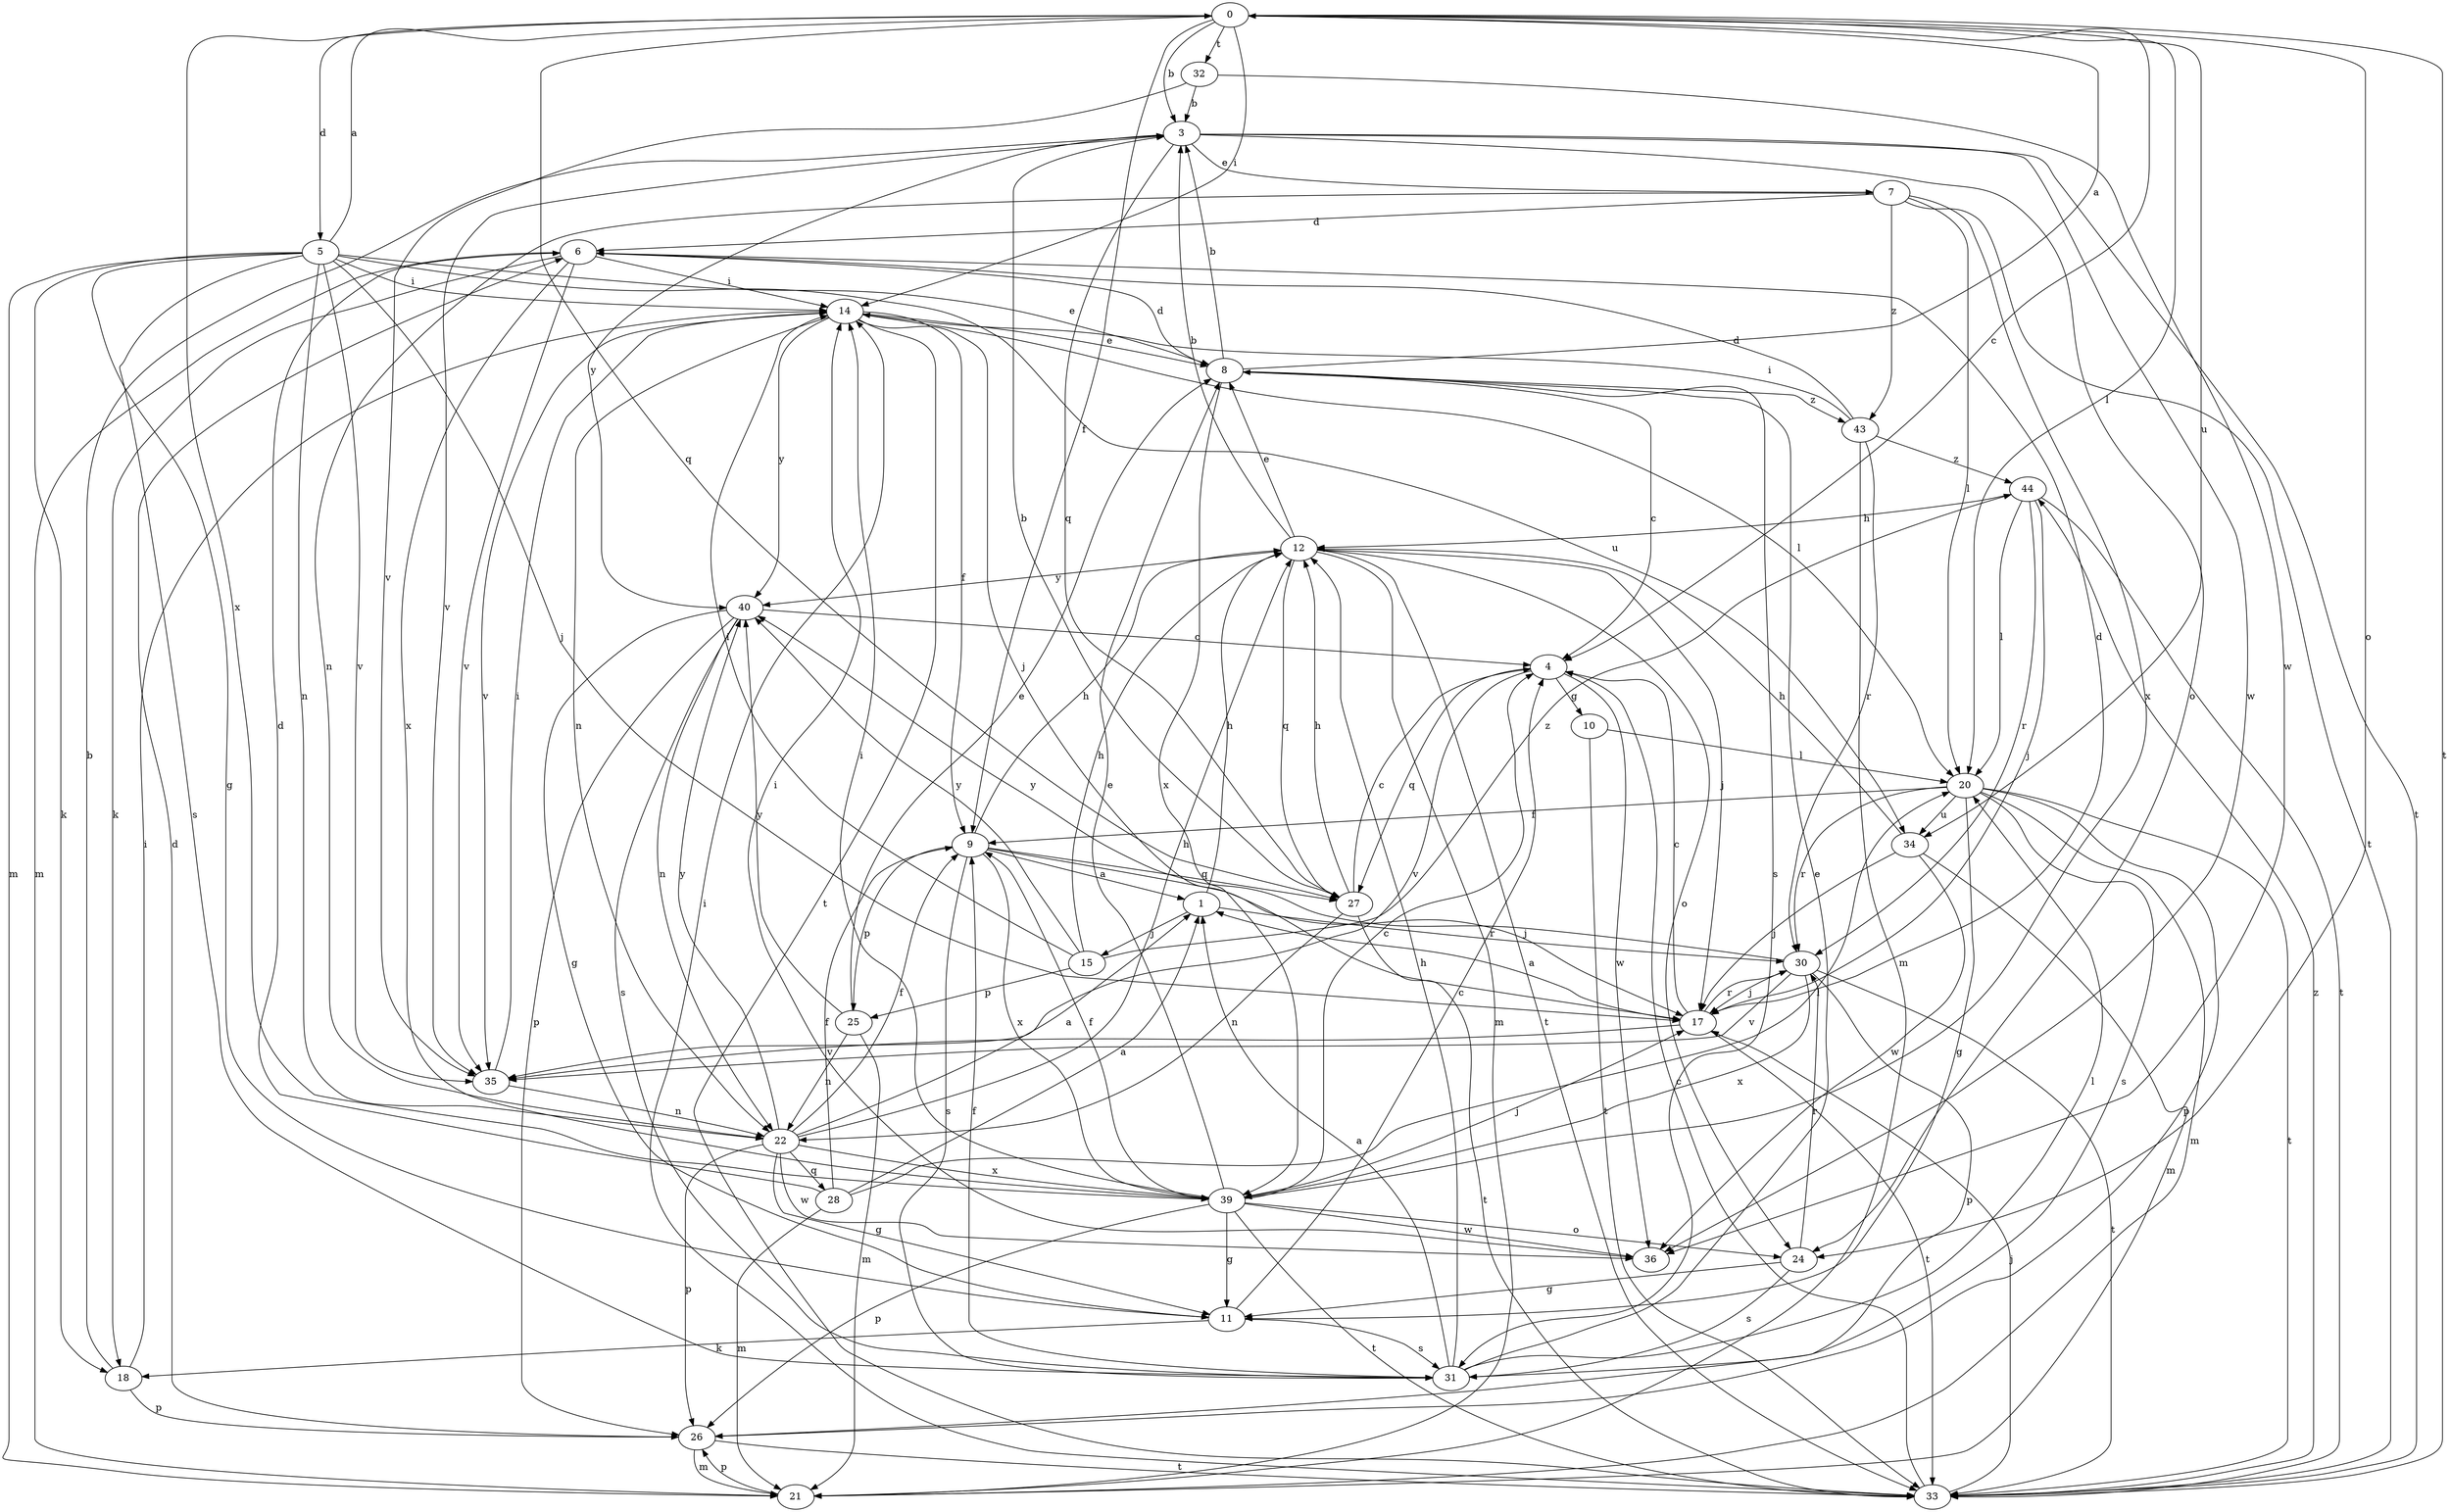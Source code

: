 strict digraph  {
0;
1;
3;
4;
5;
6;
7;
8;
9;
10;
11;
12;
14;
15;
17;
18;
20;
21;
22;
24;
25;
26;
27;
28;
30;
31;
32;
33;
34;
35;
36;
39;
40;
43;
44;
0 -> 3  [label=b];
0 -> 4  [label=c];
0 -> 5  [label=d];
0 -> 9  [label=f];
0 -> 14  [label=i];
0 -> 20  [label=l];
0 -> 24  [label=o];
0 -> 27  [label=q];
0 -> 32  [label=t];
0 -> 33  [label=t];
0 -> 34  [label=u];
0 -> 39  [label=x];
1 -> 12  [label=h];
1 -> 15  [label=j];
1 -> 30  [label=r];
3 -> 7  [label=e];
3 -> 24  [label=o];
3 -> 27  [label=q];
3 -> 33  [label=t];
3 -> 35  [label=v];
3 -> 36  [label=w];
3 -> 40  [label=y];
4 -> 10  [label=g];
4 -> 27  [label=q];
4 -> 35  [label=v];
4 -> 36  [label=w];
5 -> 0  [label=a];
5 -> 8  [label=e];
5 -> 11  [label=g];
5 -> 14  [label=i];
5 -> 17  [label=j];
5 -> 18  [label=k];
5 -> 21  [label=m];
5 -> 22  [label=n];
5 -> 31  [label=s];
5 -> 34  [label=u];
5 -> 35  [label=v];
6 -> 14  [label=i];
6 -> 18  [label=k];
6 -> 21  [label=m];
6 -> 35  [label=v];
6 -> 39  [label=x];
7 -> 6  [label=d];
7 -> 20  [label=l];
7 -> 22  [label=n];
7 -> 33  [label=t];
7 -> 39  [label=x];
7 -> 43  [label=z];
8 -> 0  [label=a];
8 -> 3  [label=b];
8 -> 4  [label=c];
8 -> 6  [label=d];
8 -> 31  [label=s];
8 -> 39  [label=x];
8 -> 43  [label=z];
9 -> 1  [label=a];
9 -> 12  [label=h];
9 -> 17  [label=j];
9 -> 25  [label=p];
9 -> 27  [label=q];
9 -> 31  [label=s];
9 -> 39  [label=x];
10 -> 20  [label=l];
10 -> 33  [label=t];
11 -> 4  [label=c];
11 -> 18  [label=k];
11 -> 31  [label=s];
12 -> 3  [label=b];
12 -> 8  [label=e];
12 -> 17  [label=j];
12 -> 21  [label=m];
12 -> 24  [label=o];
12 -> 27  [label=q];
12 -> 33  [label=t];
12 -> 40  [label=y];
14 -> 8  [label=e];
14 -> 9  [label=f];
14 -> 17  [label=j];
14 -> 20  [label=l];
14 -> 22  [label=n];
14 -> 33  [label=t];
14 -> 35  [label=v];
14 -> 40  [label=y];
15 -> 12  [label=h];
15 -> 14  [label=i];
15 -> 25  [label=p];
15 -> 40  [label=y];
15 -> 44  [label=z];
17 -> 1  [label=a];
17 -> 4  [label=c];
17 -> 6  [label=d];
17 -> 30  [label=r];
17 -> 33  [label=t];
17 -> 35  [label=v];
18 -> 3  [label=b];
18 -> 14  [label=i];
18 -> 26  [label=p];
20 -> 9  [label=f];
20 -> 11  [label=g];
20 -> 21  [label=m];
20 -> 26  [label=p];
20 -> 30  [label=r];
20 -> 31  [label=s];
20 -> 33  [label=t];
20 -> 34  [label=u];
21 -> 26  [label=p];
22 -> 1  [label=a];
22 -> 9  [label=f];
22 -> 11  [label=g];
22 -> 12  [label=h];
22 -> 26  [label=p];
22 -> 28  [label=q];
22 -> 36  [label=w];
22 -> 39  [label=x];
22 -> 40  [label=y];
24 -> 11  [label=g];
24 -> 30  [label=r];
24 -> 31  [label=s];
25 -> 8  [label=e];
25 -> 21  [label=m];
25 -> 22  [label=n];
25 -> 40  [label=y];
26 -> 6  [label=d];
26 -> 21  [label=m];
26 -> 33  [label=t];
27 -> 3  [label=b];
27 -> 4  [label=c];
27 -> 12  [label=h];
27 -> 22  [label=n];
27 -> 33  [label=t];
28 -> 1  [label=a];
28 -> 6  [label=d];
28 -> 9  [label=f];
28 -> 20  [label=l];
28 -> 21  [label=m];
30 -> 17  [label=j];
30 -> 26  [label=p];
30 -> 33  [label=t];
30 -> 35  [label=v];
30 -> 39  [label=x];
30 -> 40  [label=y];
31 -> 1  [label=a];
31 -> 8  [label=e];
31 -> 9  [label=f];
31 -> 12  [label=h];
31 -> 20  [label=l];
32 -> 3  [label=b];
32 -> 35  [label=v];
32 -> 36  [label=w];
33 -> 4  [label=c];
33 -> 14  [label=i];
33 -> 17  [label=j];
33 -> 44  [label=z];
34 -> 12  [label=h];
34 -> 17  [label=j];
34 -> 21  [label=m];
34 -> 36  [label=w];
35 -> 14  [label=i];
35 -> 22  [label=n];
36 -> 14  [label=i];
39 -> 4  [label=c];
39 -> 8  [label=e];
39 -> 9  [label=f];
39 -> 11  [label=g];
39 -> 14  [label=i];
39 -> 17  [label=j];
39 -> 24  [label=o];
39 -> 26  [label=p];
39 -> 33  [label=t];
39 -> 36  [label=w];
40 -> 4  [label=c];
40 -> 11  [label=g];
40 -> 22  [label=n];
40 -> 26  [label=p];
40 -> 31  [label=s];
43 -> 6  [label=d];
43 -> 14  [label=i];
43 -> 21  [label=m];
43 -> 30  [label=r];
43 -> 44  [label=z];
44 -> 12  [label=h];
44 -> 17  [label=j];
44 -> 20  [label=l];
44 -> 30  [label=r];
44 -> 33  [label=t];
}
